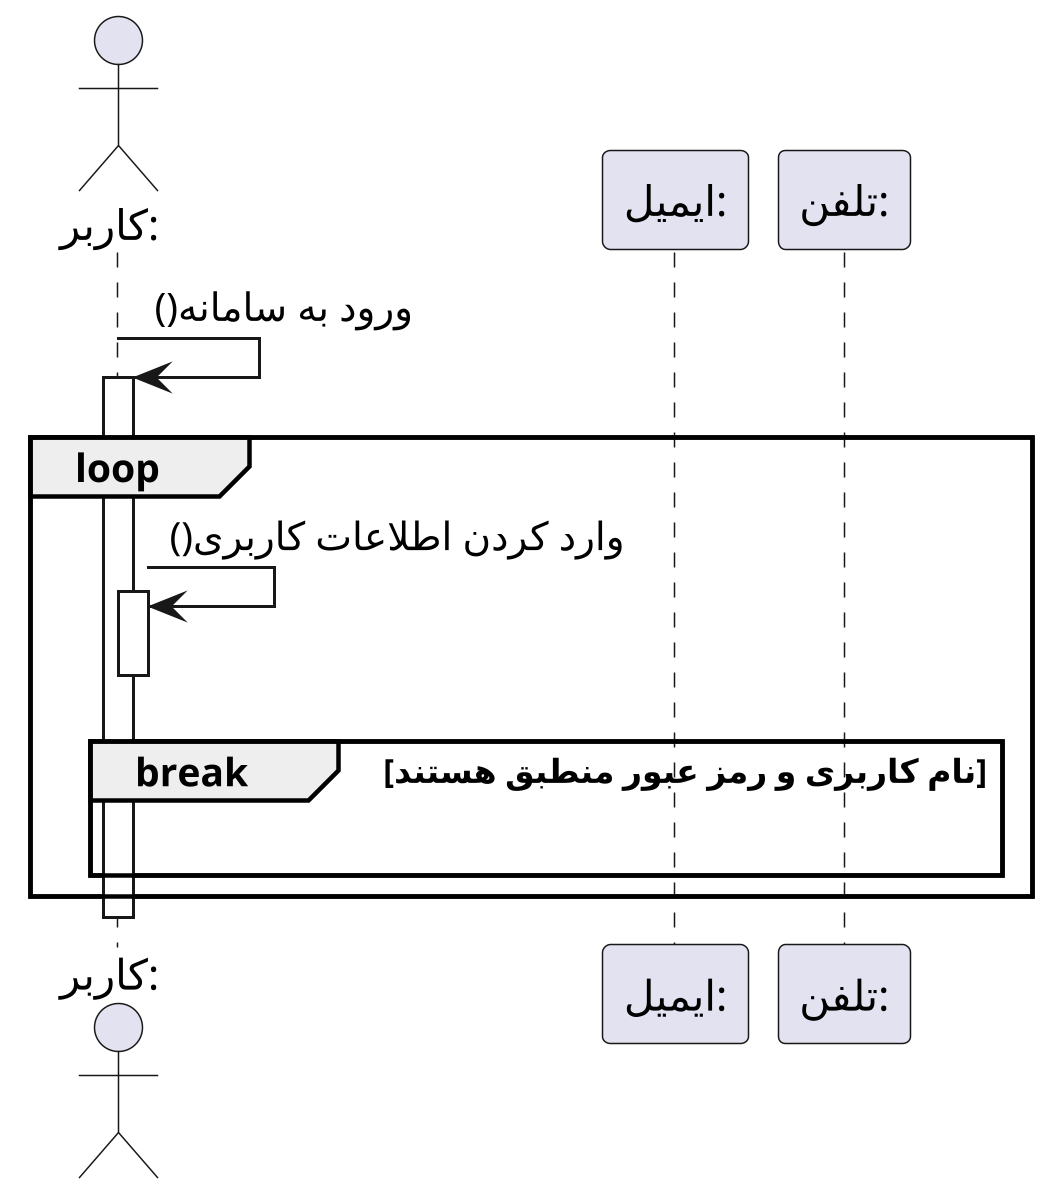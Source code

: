 @startuml login


scale 3
skinparam DefaultFontName Vazir
skinparam DefaultTextAlignment center

 
actor ":کاربر" as user
participant ":ایمیل" as email
participant ":تلفن" as phone

user -> user : ورود به سامانه()
activate user

loop
    user -> user: وارد کردن اطلاعات کاربری()
    activate user
    deactivate user

    break نام کاربری و رمز عبور منطبق هستند
        |||
    end
end

deactivate user

@enduml